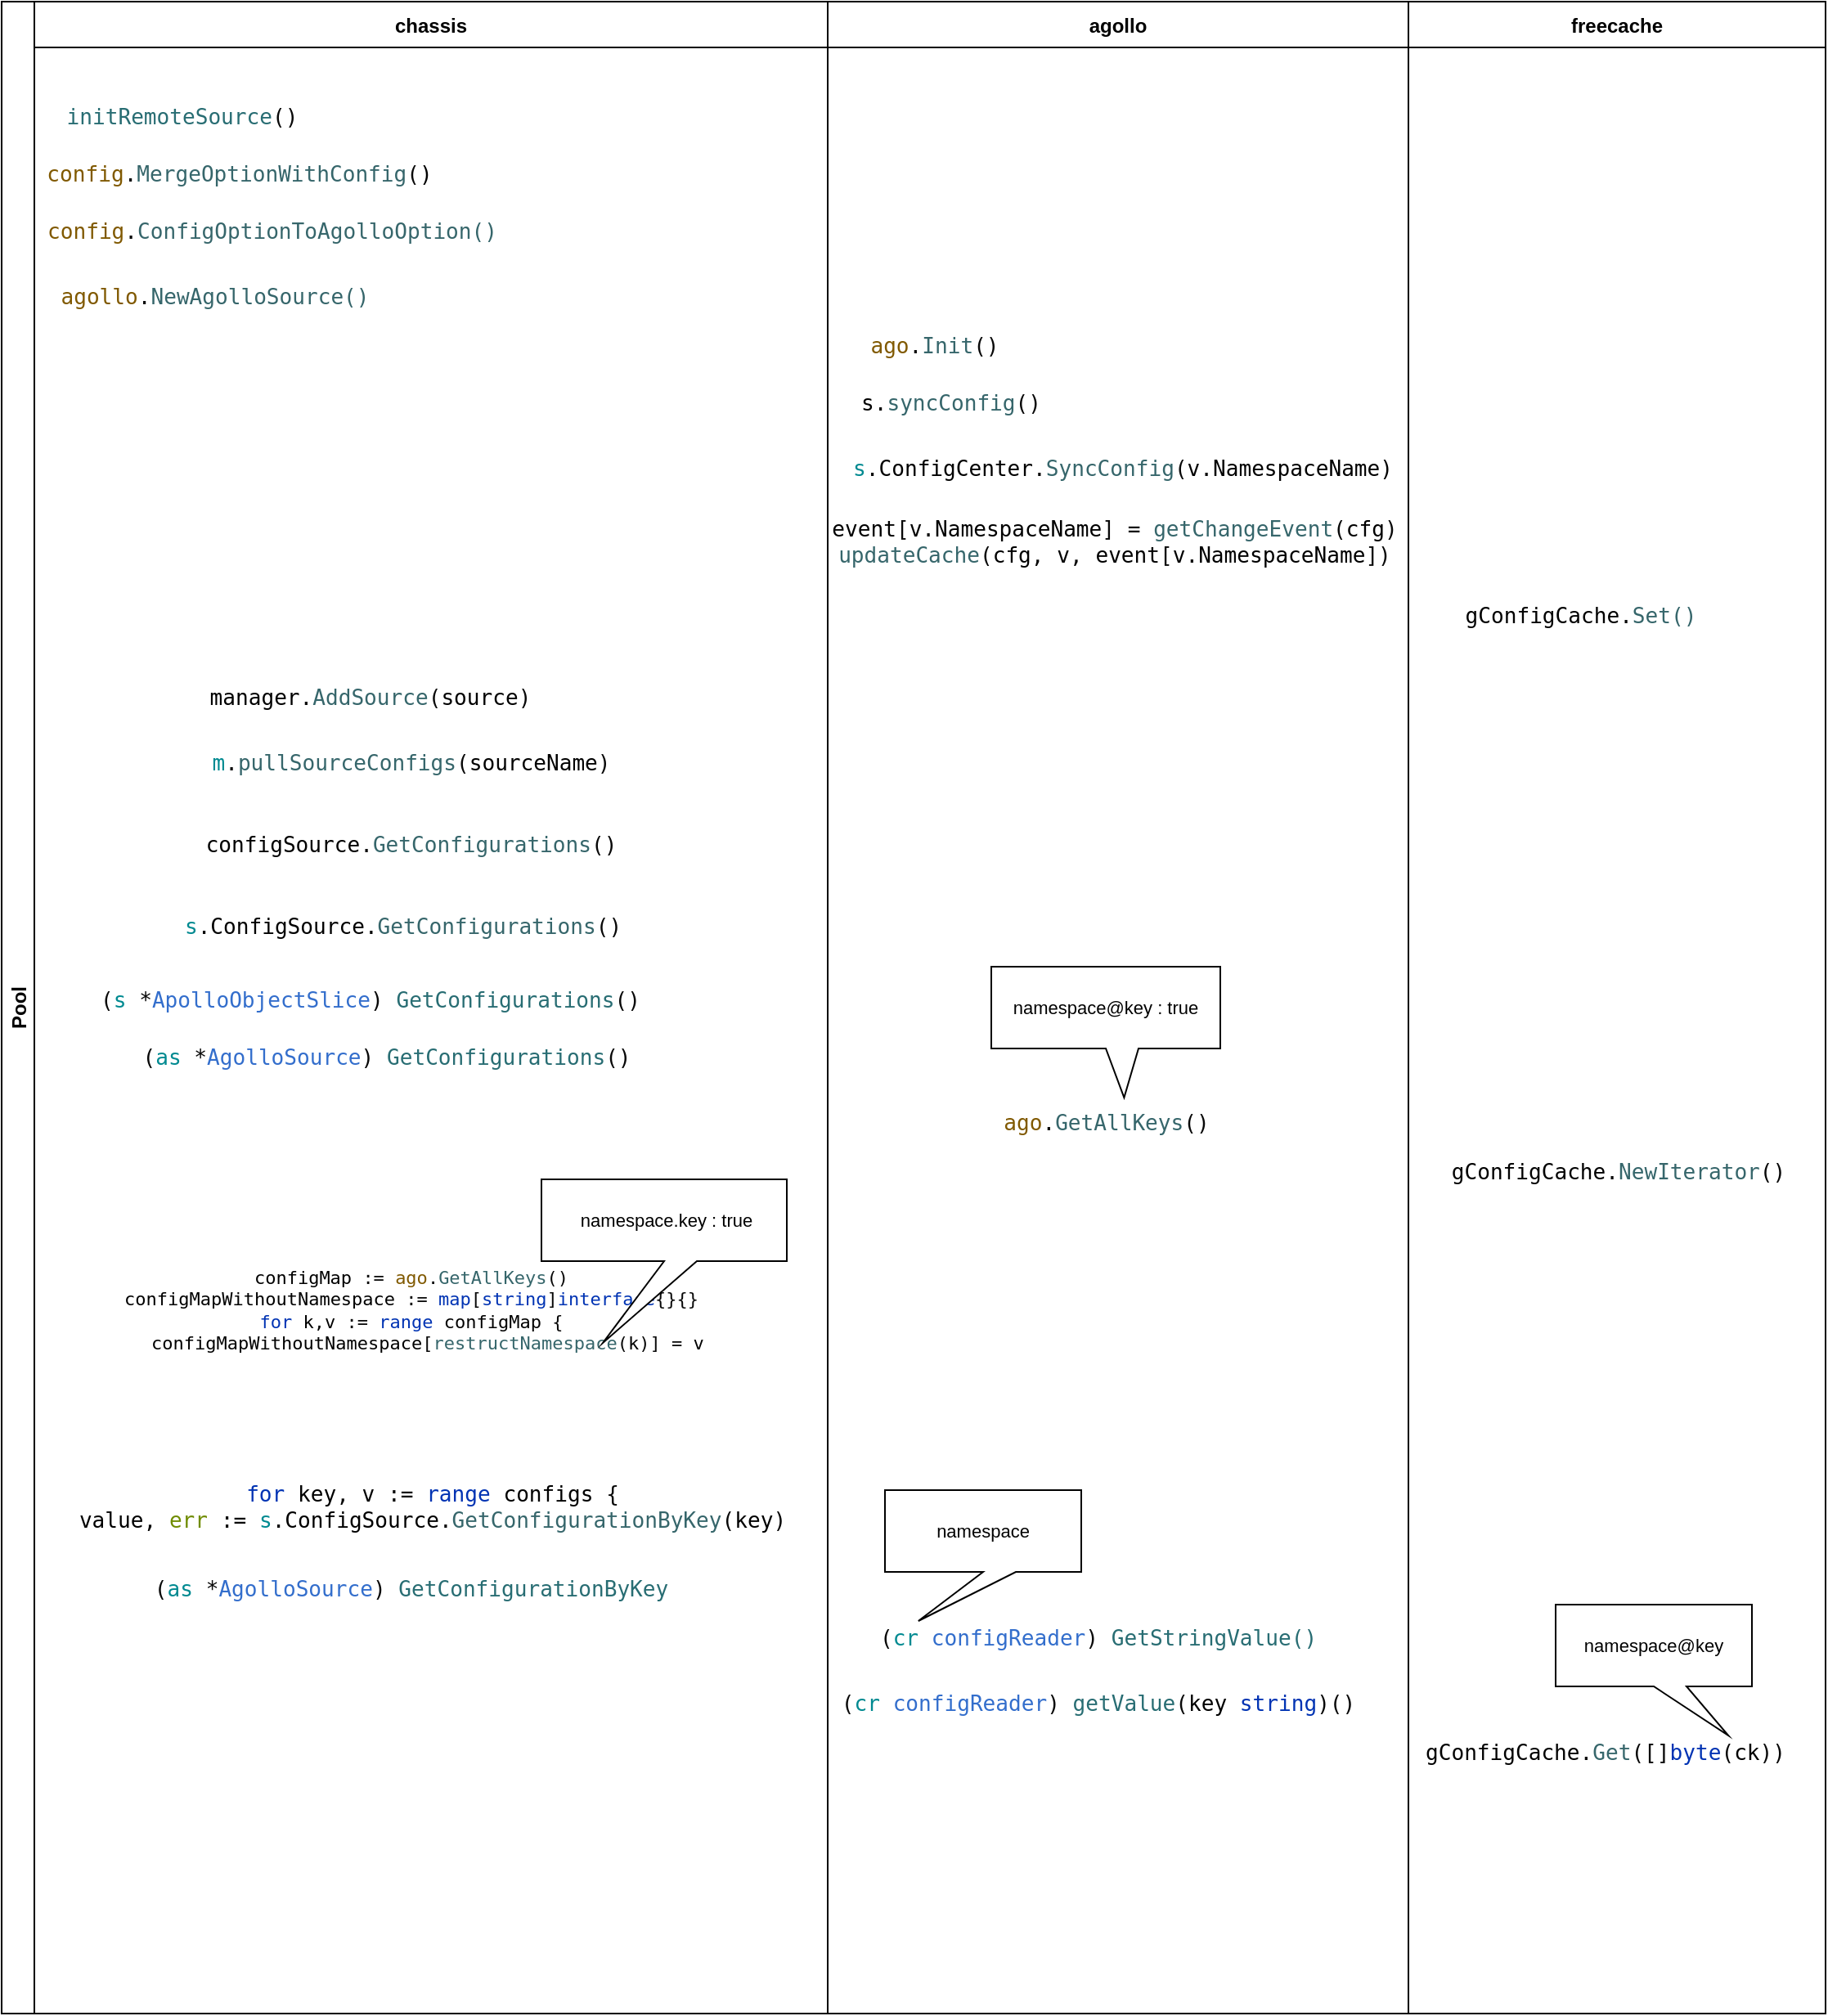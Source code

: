 <mxfile version="16.6.1" type="github">
  <diagram id="t7bcUUomW2BOegz2Xk4h" name="Page-1">
    <mxGraphModel dx="1997" dy="1283" grid="1" gridSize="10" guides="1" tooltips="1" connect="1" arrows="1" fold="1" page="1" pageScale="1" pageWidth="1200" pageHeight="1920" math="0" shadow="0">
      <root>
        <mxCell id="0" />
        <mxCell id="1" parent="0" />
        <mxCell id="iEwir_xT7ADvL_u3qVxk-1" value="Pool" style="swimlane;childLayout=stackLayout;resizeParent=1;resizeParentMax=0;startSize=20;horizontal=0;horizontalStack=1;" vertex="1" parent="1">
          <mxGeometry x="40" y="90" width="1115" height="1230" as="geometry" />
        </mxCell>
        <mxCell id="iEwir_xT7ADvL_u3qVxk-2" value="chassis" style="swimlane;startSize=28;" vertex="1" parent="iEwir_xT7ADvL_u3qVxk-1">
          <mxGeometry x="20" width="485" height="1230" as="geometry" />
        </mxCell>
        <mxCell id="iEwir_xT7ADvL_u3qVxk-6" value="&lt;pre style=&quot;background-color: #ffffff ; color: #080808 ; font-family: &amp;#34;jetbrains mono&amp;#34; , monospace ; font-size: 9.8pt&quot;&gt;&lt;span style=&quot;color: #286d73&quot;&gt;initRemoteSource&lt;/span&gt;()&lt;/pre&gt;" style="text;html=1;align=center;verticalAlign=middle;resizable=0;points=[];autosize=1;strokeColor=none;fillColor=none;" vertex="1" parent="iEwir_xT7ADvL_u3qVxk-2">
          <mxGeometry x="10" y="45" width="160" height="50" as="geometry" />
        </mxCell>
        <mxCell id="iEwir_xT7ADvL_u3qVxk-7" value="&lt;pre style=&quot;background-color: rgb(255 , 255 , 255) ; font-family: &amp;#34;jetbrains mono&amp;#34; , monospace ; font-size: 9.8pt&quot;&gt;&lt;span style=&quot;color: rgb(8 , 8 , 8)&quot;&gt;&lt;span style=&quot;color: #805900&quot;&gt;config&lt;/span&gt;.&lt;span style=&quot;color: #36666b&quot;&gt;MergeOptionWithConfig&lt;/span&gt;(&lt;/span&gt;)&lt;/pre&gt;" style="text;html=1;align=center;verticalAlign=middle;resizable=0;points=[];autosize=1;strokeColor=none;fillColor=none;" vertex="1" parent="iEwir_xT7ADvL_u3qVxk-2">
          <mxGeometry y="80" width="250" height="50" as="geometry" />
        </mxCell>
        <mxCell id="iEwir_xT7ADvL_u3qVxk-8" value="&lt;pre style=&quot;background-color: #ffffff ; color: #080808 ; font-family: &amp;#34;jetbrains mono&amp;#34; , monospace ; font-size: 9.8pt&quot;&gt;&lt;span style=&quot;color: #805900&quot;&gt;config&lt;/span&gt;.&lt;span style=&quot;color: #36666b&quot;&gt;ConfigOptionToAgolloOption()&lt;/span&gt;&lt;/pre&gt;" style="text;html=1;align=center;verticalAlign=middle;resizable=0;points=[];autosize=1;strokeColor=none;fillColor=none;" vertex="1" parent="iEwir_xT7ADvL_u3qVxk-2">
          <mxGeometry y="115" width="290" height="50" as="geometry" />
        </mxCell>
        <mxCell id="iEwir_xT7ADvL_u3qVxk-9" value="&lt;pre style=&quot;background-color: #ffffff ; color: #080808 ; font-family: &amp;#34;jetbrains mono&amp;#34; , monospace ; font-size: 9.8pt&quot;&gt;&lt;span style=&quot;color: #805900&quot;&gt;agollo&lt;/span&gt;.&lt;span style=&quot;color: #36666b&quot;&gt;NewAgolloSource()&lt;/span&gt;&lt;/pre&gt;" style="text;html=1;align=center;verticalAlign=middle;resizable=0;points=[];autosize=1;strokeColor=none;fillColor=none;" vertex="1" parent="iEwir_xT7ADvL_u3qVxk-2">
          <mxGeometry x="10" y="155" width="200" height="50" as="geometry" />
        </mxCell>
        <mxCell id="iEwir_xT7ADvL_u3qVxk-15" value="&lt;pre style=&quot;background-color: #ffffff ; color: #080808 ; font-family: &amp;#34;jetbrains mono&amp;#34; , monospace ; font-size: 9.8pt&quot;&gt;&lt;span style=&quot;color: #000000&quot;&gt;manager&lt;/span&gt;.&lt;span style=&quot;color: #36666b&quot;&gt;AddSource&lt;/span&gt;(&lt;span style=&quot;color: #000000&quot;&gt;source&lt;/span&gt;)&lt;/pre&gt;" style="text;html=1;align=center;verticalAlign=middle;resizable=0;points=[];autosize=1;strokeColor=none;fillColor=none;" vertex="1" parent="iEwir_xT7ADvL_u3qVxk-2">
          <mxGeometry x="100" y="400" width="210" height="50" as="geometry" />
        </mxCell>
        <mxCell id="iEwir_xT7ADvL_u3qVxk-16" value="&lt;pre style=&quot;background-color: #ffffff ; color: #080808 ; font-family: &amp;#34;jetbrains mono&amp;#34; , monospace ; font-size: 9.8pt&quot;&gt;&lt;span style=&quot;color: #008a91&quot;&gt;m&lt;/span&gt;.&lt;span style=&quot;color: #36666b&quot;&gt;pullSourceConfigs&lt;/span&gt;(&lt;span style=&quot;color: #000000&quot;&gt;sourceName&lt;/span&gt;)&lt;/pre&gt;" style="text;html=1;align=center;verticalAlign=middle;resizable=0;points=[];autosize=1;strokeColor=none;fillColor=none;" vertex="1" parent="iEwir_xT7ADvL_u3qVxk-2">
          <mxGeometry x="100" y="440" width="260" height="50" as="geometry" />
        </mxCell>
        <mxCell id="iEwir_xT7ADvL_u3qVxk-17" value="&lt;pre style=&quot;background-color: #ffffff ; color: #080808 ; font-family: &amp;#34;jetbrains mono&amp;#34; , monospace ; font-size: 9.8pt&quot;&gt;&lt;span style=&quot;color: #000000&quot;&gt;configSource&lt;/span&gt;.&lt;span style=&quot;color: #36666b&quot;&gt;GetConfigurations&lt;/span&gt;()&lt;/pre&gt;" style="text;html=1;align=center;verticalAlign=middle;resizable=0;points=[];autosize=1;strokeColor=none;fillColor=none;" vertex="1" parent="iEwir_xT7ADvL_u3qVxk-2">
          <mxGeometry x="95" y="490" width="270" height="50" as="geometry" />
        </mxCell>
        <mxCell id="iEwir_xT7ADvL_u3qVxk-18" value="&lt;pre style=&quot;background-color: #ffffff ; color: #080808 ; font-family: &amp;#34;jetbrains mono&amp;#34; , monospace ; font-size: 9.8pt&quot;&gt;&lt;span style=&quot;color: #008a91&quot;&gt;s&lt;/span&gt;.&lt;span style=&quot;color: #000000&quot;&gt;ConfigSource&lt;/span&gt;.&lt;span style=&quot;color: #36666b&quot;&gt;GetConfigurations&lt;/span&gt;()&lt;/pre&gt;" style="text;html=1;align=center;verticalAlign=middle;resizable=0;points=[];autosize=1;strokeColor=none;fillColor=none;" vertex="1" parent="iEwir_xT7ADvL_u3qVxk-2">
          <mxGeometry x="85" y="540" width="280" height="50" as="geometry" />
        </mxCell>
        <mxCell id="iEwir_xT7ADvL_u3qVxk-19" value="&lt;pre style=&quot;background-color: #ffffff ; color: #080808 ; font-family: &amp;#34;jetbrains mono&amp;#34; , monospace ; font-size: 9.8pt&quot;&gt;(&lt;span style=&quot;color: #008a91&quot;&gt;s &lt;/span&gt;*&lt;span style=&quot;color: #336ecc&quot;&gt;ApolloObjectSlice&lt;/span&gt;) &lt;span style=&quot;color: #286d73&quot;&gt;GetConfigurations&lt;/span&gt;()&lt;/pre&gt;" style="text;html=1;align=center;verticalAlign=middle;resizable=0;points=[];autosize=1;strokeColor=none;fillColor=none;" vertex="1" parent="iEwir_xT7ADvL_u3qVxk-2">
          <mxGeometry x="30" y="585" width="350" height="50" as="geometry" />
        </mxCell>
        <mxCell id="iEwir_xT7ADvL_u3qVxk-20" value="&lt;pre style=&quot;background-color: #ffffff ; color: #080808 ; font-family: &amp;#34;jetbrains mono&amp;#34; , monospace ; font-size: 9.8pt&quot;&gt;(&lt;span style=&quot;color: #008a91&quot;&gt;as &lt;/span&gt;*&lt;span style=&quot;color: #336ecc&quot;&gt;AgolloSource&lt;/span&gt;) &lt;span style=&quot;color: #286d73&quot;&gt;GetConfigurations&lt;/span&gt;()&lt;/pre&gt;" style="text;html=1;align=center;verticalAlign=middle;resizable=0;points=[];autosize=1;strokeColor=none;fillColor=none;" vertex="1" parent="iEwir_xT7ADvL_u3qVxk-2">
          <mxGeometry x="60" y="620" width="310" height="50" as="geometry" />
        </mxCell>
        <mxCell id="iEwir_xT7ADvL_u3qVxk-24" value="&lt;pre style=&quot;background-color: rgb(255 , 255 , 255) ; color: rgb(8 , 8 , 8) ; font-family: &amp;#34;jetbrains mono&amp;#34; , monospace ; font-size: 11px&quot;&gt;&lt;span style=&quot;color: rgb(0 , 0 , 0) ; font-size: 11px&quot;&gt;configMap &lt;/span&gt;:= &lt;span style=&quot;color: rgb(128 , 89 , 0) ; font-size: 11px&quot;&gt;ago&lt;/span&gt;.&lt;span style=&quot;color: rgb(54 , 102 , 107) ; font-size: 11px&quot;&gt;GetAllKeys&lt;/span&gt;()&lt;br style=&quot;font-size: 11px&quot;&gt;&lt;span style=&quot;color: rgb(0 , 0 , 0) ; font-size: 11px&quot;&gt;configMapWithoutNamespace &lt;/span&gt;:= &lt;span style=&quot;color: rgb(0 , 51 , 179) ; font-size: 11px&quot;&gt;map&lt;/span&gt;[&lt;span style=&quot;color: rgb(0 , 51 , 179) ; font-size: 11px&quot;&gt;string&lt;/span&gt;]&lt;span style=&quot;color: rgb(0 , 51 , 179) ; font-size: 11px&quot;&gt;interface&lt;/span&gt;{}{}&lt;br style=&quot;font-size: 11px&quot;&gt;&lt;span style=&quot;color: rgb(0 , 51 , 179) ; font-size: 11px&quot;&gt;for &lt;/span&gt;&lt;span style=&quot;color: rgb(0 , 0 , 0) ; font-size: 11px&quot;&gt;k&lt;/span&gt;,&lt;span style=&quot;color: rgb(0 , 0 , 0) ; font-size: 11px&quot;&gt;v &lt;/span&gt;:= &lt;span style=&quot;color: rgb(0 , 51 , 179) ; font-size: 11px&quot;&gt;range &lt;/span&gt;&lt;span style=&quot;color: rgb(0 , 0 , 0) ; font-size: 11px&quot;&gt;configMap &lt;/span&gt;{&lt;br style=&quot;font-size: 11px&quot;&gt;   &lt;span style=&quot;color: rgb(0 , 0 , 0) ; font-size: 11px&quot;&gt;configMapWithoutNamespace&lt;/span&gt;[&lt;span style=&quot;color: rgb(54 , 102 , 107) ; font-size: 11px&quot;&gt;restructNamespace&lt;/span&gt;(&lt;span style=&quot;color: rgb(0 , 0 , 0) ; font-size: 11px&quot;&gt;k&lt;/span&gt;)] = &lt;span style=&quot;color: rgb(0 , 0 , 0) ; font-size: 11px&quot;&gt;v&lt;/span&gt;&lt;br&gt;&lt;/pre&gt;" style="text;html=1;align=center;verticalAlign=middle;resizable=0;points=[];autosize=1;strokeColor=none;fillColor=none;" vertex="1" parent="iEwir_xT7ADvL_u3qVxk-2">
          <mxGeometry x="30" y="760" width="400" height="80" as="geometry" />
        </mxCell>
        <mxCell id="iEwir_xT7ADvL_u3qVxk-27" value="&amp;nbsp;namespace.key : true" style="shape=callout;whiteSpace=wrap;html=1;perimeter=calloutPerimeter;fontSize=11;position2=0.25;base=20;size=50;position=0.5;" vertex="1" parent="iEwir_xT7ADvL_u3qVxk-2">
          <mxGeometry x="310" y="720" width="150" height="100" as="geometry" />
        </mxCell>
        <mxCell id="iEwir_xT7ADvL_u3qVxk-28" value="&lt;pre style=&quot;background-color: #ffffff ; color: #080808 ; font-family: &amp;#34;jetbrains mono&amp;#34; , monospace ; font-size: 9.8pt&quot;&gt;&lt;span style=&quot;color: #0033b3&quot;&gt;for &lt;/span&gt;&lt;span style=&quot;color: #000000&quot;&gt;key&lt;/span&gt;, &lt;span style=&quot;color: #000000&quot;&gt;v &lt;/span&gt;:= &lt;span style=&quot;color: #0033b3&quot;&gt;range &lt;/span&gt;&lt;span style=&quot;color: #000000&quot;&gt;configs &lt;/span&gt;{&lt;br&gt;&lt;span style=&quot;color: #000000&quot;&gt;value&lt;/span&gt;, &lt;span style=&quot;color: #708c00&quot;&gt;err &lt;/span&gt;:= &lt;span style=&quot;color: #008a91&quot;&gt;s&lt;/span&gt;.&lt;span style=&quot;color: #000000&quot;&gt;ConfigSource&lt;/span&gt;.&lt;span style=&quot;color: #36666b&quot;&gt;GetConfigurationByKey&lt;/span&gt;(&lt;span style=&quot;color: #000000&quot;&gt;key&lt;/span&gt;)&lt;/pre&gt;" style="text;html=1;align=center;verticalAlign=middle;resizable=0;points=[];autosize=1;strokeColor=none;fillColor=none;fontSize=11;" vertex="1" parent="iEwir_xT7ADvL_u3qVxk-2">
          <mxGeometry x="17.5" y="890" width="450" height="60" as="geometry" />
        </mxCell>
        <mxCell id="iEwir_xT7ADvL_u3qVxk-29" value="&lt;pre style=&quot;background-color: #ffffff ; color: #080808 ; font-family: &amp;#34;jetbrains mono&amp;#34; , monospace ; font-size: 9.8pt&quot;&gt;(&lt;span style=&quot;color: #008a91&quot;&gt;as &lt;/span&gt;*&lt;span style=&quot;color: #336ecc&quot;&gt;AgolloSource&lt;/span&gt;) &lt;span style=&quot;color: #286d73&quot;&gt;GetConfigurationByKey&lt;/span&gt;&lt;/pre&gt;" style="text;html=1;align=center;verticalAlign=middle;resizable=0;points=[];autosize=1;strokeColor=none;fillColor=none;fontSize=11;" vertex="1" parent="iEwir_xT7ADvL_u3qVxk-2">
          <mxGeometry x="65" y="950" width="330" height="40" as="geometry" />
        </mxCell>
        <mxCell id="iEwir_xT7ADvL_u3qVxk-3" value="agollo" style="swimlane;startSize=28;" vertex="1" parent="iEwir_xT7ADvL_u3qVxk-1">
          <mxGeometry x="505" width="355" height="1230" as="geometry" />
        </mxCell>
        <mxCell id="iEwir_xT7ADvL_u3qVxk-10" value="&lt;pre style=&quot;background-color: #ffffff ; color: #080808 ; font-family: &amp;#34;jetbrains mono&amp;#34; , monospace ; font-size: 9.8pt&quot;&gt;&lt;span style=&quot;color: #805900&quot;&gt;ago&lt;/span&gt;.&lt;span style=&quot;color: #36666b&quot;&gt;Init&lt;/span&gt;()&lt;/pre&gt;" style="text;html=1;align=center;verticalAlign=middle;resizable=0;points=[];autosize=1;strokeColor=none;fillColor=none;" vertex="1" parent="iEwir_xT7ADvL_u3qVxk-3">
          <mxGeometry x="20" y="185" width="90" height="50" as="geometry" />
        </mxCell>
        <mxCell id="iEwir_xT7ADvL_u3qVxk-11" value="&lt;pre style=&quot;background-color: #ffffff ; color: #080808 ; font-family: &amp;#34;jetbrains mono&amp;#34; , monospace ; font-size: 9.8pt&quot;&gt;&lt;span style=&quot;color: #000000&quot;&gt;s&lt;/span&gt;.&lt;span style=&quot;color: #36666b&quot;&gt;syncConfig&lt;/span&gt;()&lt;/pre&gt;" style="text;html=1;align=center;verticalAlign=middle;resizable=0;points=[];autosize=1;strokeColor=none;fillColor=none;" vertex="1" parent="iEwir_xT7ADvL_u3qVxk-3">
          <mxGeometry x="10" y="220" width="130" height="50" as="geometry" />
        </mxCell>
        <mxCell id="iEwir_xT7ADvL_u3qVxk-12" value="&lt;pre style=&quot;background-color: #ffffff ; color: #080808 ; font-family: &amp;#34;jetbrains mono&amp;#34; , monospace ; font-size: 9.8pt&quot;&gt;&lt;span style=&quot;color: #008a91&quot;&gt;s&lt;/span&gt;.&lt;span style=&quot;color: #000000&quot;&gt;ConfigCenter&lt;/span&gt;.&lt;span style=&quot;color: #36666b&quot;&gt;SyncConfig&lt;/span&gt;(&lt;span style=&quot;color: #000000&quot;&gt;v&lt;/span&gt;.&lt;span style=&quot;color: #000000&quot;&gt;NamespaceName)&lt;/span&gt;&lt;/pre&gt;" style="text;html=1;align=center;verticalAlign=middle;resizable=0;points=[];autosize=1;strokeColor=none;fillColor=none;" vertex="1" parent="iEwir_xT7ADvL_u3qVxk-3">
          <mxGeometry x="5" y="260" width="350" height="50" as="geometry" />
        </mxCell>
        <mxCell id="iEwir_xT7ADvL_u3qVxk-13" value="&lt;pre style=&quot;background-color: #ffffff ; color: #080808 ; font-family: &amp;#34;jetbrains mono&amp;#34; , monospace ; font-size: 9.8pt&quot;&gt;&lt;span style=&quot;color: #000000&quot;&gt;event&lt;/span&gt;[&lt;span style=&quot;color: #000000&quot;&gt;v&lt;/span&gt;.&lt;span style=&quot;color: #000000&quot;&gt;NamespaceName&lt;/span&gt;] = &lt;span style=&quot;color: #36666b&quot;&gt;getChangeEvent&lt;/span&gt;(&lt;span style=&quot;color: #000000&quot;&gt;cfg&lt;/span&gt;)&lt;br&gt;&lt;span style=&quot;color: #36666b&quot;&gt;updateCache&lt;/span&gt;(&lt;span style=&quot;color: #000000&quot;&gt;cfg&lt;/span&gt;, &lt;span style=&quot;color: #000000&quot;&gt;v&lt;/span&gt;, &lt;span style=&quot;color: #000000&quot;&gt;event&lt;/span&gt;[&lt;span style=&quot;color: #000000&quot;&gt;v&lt;/span&gt;.&lt;span style=&quot;color: #000000&quot;&gt;NamespaceName&lt;/span&gt;])&lt;/pre&gt;" style="text;html=1;align=center;verticalAlign=middle;resizable=0;points=[];autosize=1;strokeColor=none;fillColor=none;" vertex="1" parent="iEwir_xT7ADvL_u3qVxk-3">
          <mxGeometry x="-5" y="300" width="360" height="60" as="geometry" />
        </mxCell>
        <mxCell id="iEwir_xT7ADvL_u3qVxk-21" value="&lt;pre style=&quot;background-color: #ffffff ; color: #080808 ; font-family: &amp;#34;jetbrains mono&amp;#34; , monospace ; font-size: 9.8pt&quot;&gt;&lt;span style=&quot;color: #805900&quot;&gt;ago&lt;/span&gt;.&lt;span style=&quot;color: #36666b&quot;&gt;GetAllKeys&lt;/span&gt;()&lt;/pre&gt;" style="text;html=1;align=center;verticalAlign=middle;resizable=0;points=[];autosize=1;strokeColor=none;fillColor=none;" vertex="1" parent="iEwir_xT7ADvL_u3qVxk-3">
          <mxGeometry x="100" y="660" width="140" height="50" as="geometry" />
        </mxCell>
        <mxCell id="iEwir_xT7ADvL_u3qVxk-26" value="namespace@key : true" style="shape=callout;whiteSpace=wrap;html=1;perimeter=calloutPerimeter;fontSize=11;position2=0.58;" vertex="1" parent="iEwir_xT7ADvL_u3qVxk-3">
          <mxGeometry x="100" y="590" width="140" height="80" as="geometry" />
        </mxCell>
        <mxCell id="iEwir_xT7ADvL_u3qVxk-33" value="namespace" style="shape=callout;whiteSpace=wrap;html=1;perimeter=calloutPerimeter;fontSize=11;position2=0.17;" vertex="1" parent="iEwir_xT7ADvL_u3qVxk-3">
          <mxGeometry x="35" y="910" width="120" height="80" as="geometry" />
        </mxCell>
        <mxCell id="iEwir_xT7ADvL_u3qVxk-4" value="freecache" style="swimlane;startSize=28;" vertex="1" parent="iEwir_xT7ADvL_u3qVxk-1">
          <mxGeometry x="860" width="255" height="1230" as="geometry" />
        </mxCell>
        <mxCell id="iEwir_xT7ADvL_u3qVxk-14" value="&lt;pre style=&quot;background-color: #ffffff ; color: #080808 ; font-family: &amp;#34;jetbrains mono&amp;#34; , monospace ; font-size: 9.8pt&quot;&gt;&lt;span style=&quot;color: #000000&quot;&gt;gConfigCache&lt;/span&gt;.&lt;span style=&quot;color: #36666b&quot;&gt;Set()&lt;/span&gt;&lt;/pre&gt;" style="text;html=1;align=center;verticalAlign=middle;resizable=0;points=[];autosize=1;strokeColor=none;fillColor=none;" vertex="1" parent="iEwir_xT7ADvL_u3qVxk-4">
          <mxGeometry x="25" y="350" width="160" height="50" as="geometry" />
        </mxCell>
        <mxCell id="iEwir_xT7ADvL_u3qVxk-23" value="&lt;pre style=&quot;background-color: #ffffff ; color: #080808 ; font-family: &amp;#34;jetbrains mono&amp;#34; , monospace ; font-size: 9.8pt&quot;&gt;&lt;span style=&quot;color: #000000&quot;&gt;gConfigCache&lt;/span&gt;.&lt;span style=&quot;color: #36666b&quot;&gt;NewIterator&lt;/span&gt;()&lt;/pre&gt;" style="text;html=1;align=center;verticalAlign=middle;resizable=0;points=[];autosize=1;strokeColor=none;fillColor=none;" vertex="1" parent="iEwir_xT7ADvL_u3qVxk-4">
          <mxGeometry x="17.5" y="690" width="220" height="50" as="geometry" />
        </mxCell>
        <mxCell id="iEwir_xT7ADvL_u3qVxk-32" value="&lt;pre style=&quot;background-color: #ffffff ; color: #080808 ; font-family: &amp;#34;jetbrains mono&amp;#34; , monospace ; font-size: 9.8pt&quot;&gt;&lt;span style=&quot;color: #000000&quot;&gt;gConfigCache&lt;/span&gt;.&lt;span style=&quot;color: #36666b&quot;&gt;Get&lt;/span&gt;([]&lt;span style=&quot;color: #0033b3&quot;&gt;byte&lt;/span&gt;(&lt;span style=&quot;color: #000000&quot;&gt;ck&lt;/span&gt;))&lt;/pre&gt;" style="text;html=1;align=center;verticalAlign=middle;resizable=0;points=[];autosize=1;strokeColor=none;fillColor=none;fontSize=11;" vertex="1" parent="iEwir_xT7ADvL_u3qVxk-4">
          <mxGeometry y="1050" width="240" height="40" as="geometry" />
        </mxCell>
        <mxCell id="iEwir_xT7ADvL_u3qVxk-34" value="namespace@key" style="shape=callout;whiteSpace=wrap;html=1;perimeter=calloutPerimeter;fontSize=11;position2=0.88;" vertex="1" parent="iEwir_xT7ADvL_u3qVxk-4">
          <mxGeometry x="90" y="980" width="120" height="80" as="geometry" />
        </mxCell>
        <mxCell id="iEwir_xT7ADvL_u3qVxk-30" value="&lt;pre style=&quot;background-color: #ffffff ; color: #080808 ; font-family: &amp;#34;jetbrains mono&amp;#34; , monospace ; font-size: 9.8pt&quot;&gt;(&lt;span style=&quot;color: #008a91&quot;&gt;cr &lt;/span&gt;&lt;span style=&quot;color: #336ecc&quot;&gt;configReader&lt;/span&gt;) &lt;span style=&quot;color: #286d73&quot;&gt;GetStringValue()&lt;/span&gt;&lt;/pre&gt;" style="text;html=1;align=center;verticalAlign=middle;resizable=0;points=[];autosize=1;strokeColor=none;fillColor=none;fontSize=11;" vertex="1" parent="1">
          <mxGeometry x="570" y="1070" width="280" height="40" as="geometry" />
        </mxCell>
        <mxCell id="iEwir_xT7ADvL_u3qVxk-31" value="&lt;pre style=&quot;background-color: #ffffff ; color: #080808 ; font-family: &amp;#34;jetbrains mono&amp;#34; , monospace ; font-size: 9.8pt&quot;&gt;(&lt;span style=&quot;color: #008a91&quot;&gt;cr &lt;/span&gt;&lt;span style=&quot;color: #336ecc&quot;&gt;configReader&lt;/span&gt;) &lt;span style=&quot;color: #286d73&quot;&gt;getValue&lt;/span&gt;(&lt;span style=&quot;color: #000000&quot;&gt;key &lt;/span&gt;&lt;span style=&quot;color: #0033b3&quot;&gt;string&lt;/span&gt;)()&lt;/pre&gt;" style="text;html=1;align=center;verticalAlign=middle;resizable=0;points=[];autosize=1;strokeColor=none;fillColor=none;fontSize=11;" vertex="1" parent="1">
          <mxGeometry x="545" y="1110" width="330" height="40" as="geometry" />
        </mxCell>
      </root>
    </mxGraphModel>
  </diagram>
</mxfile>
